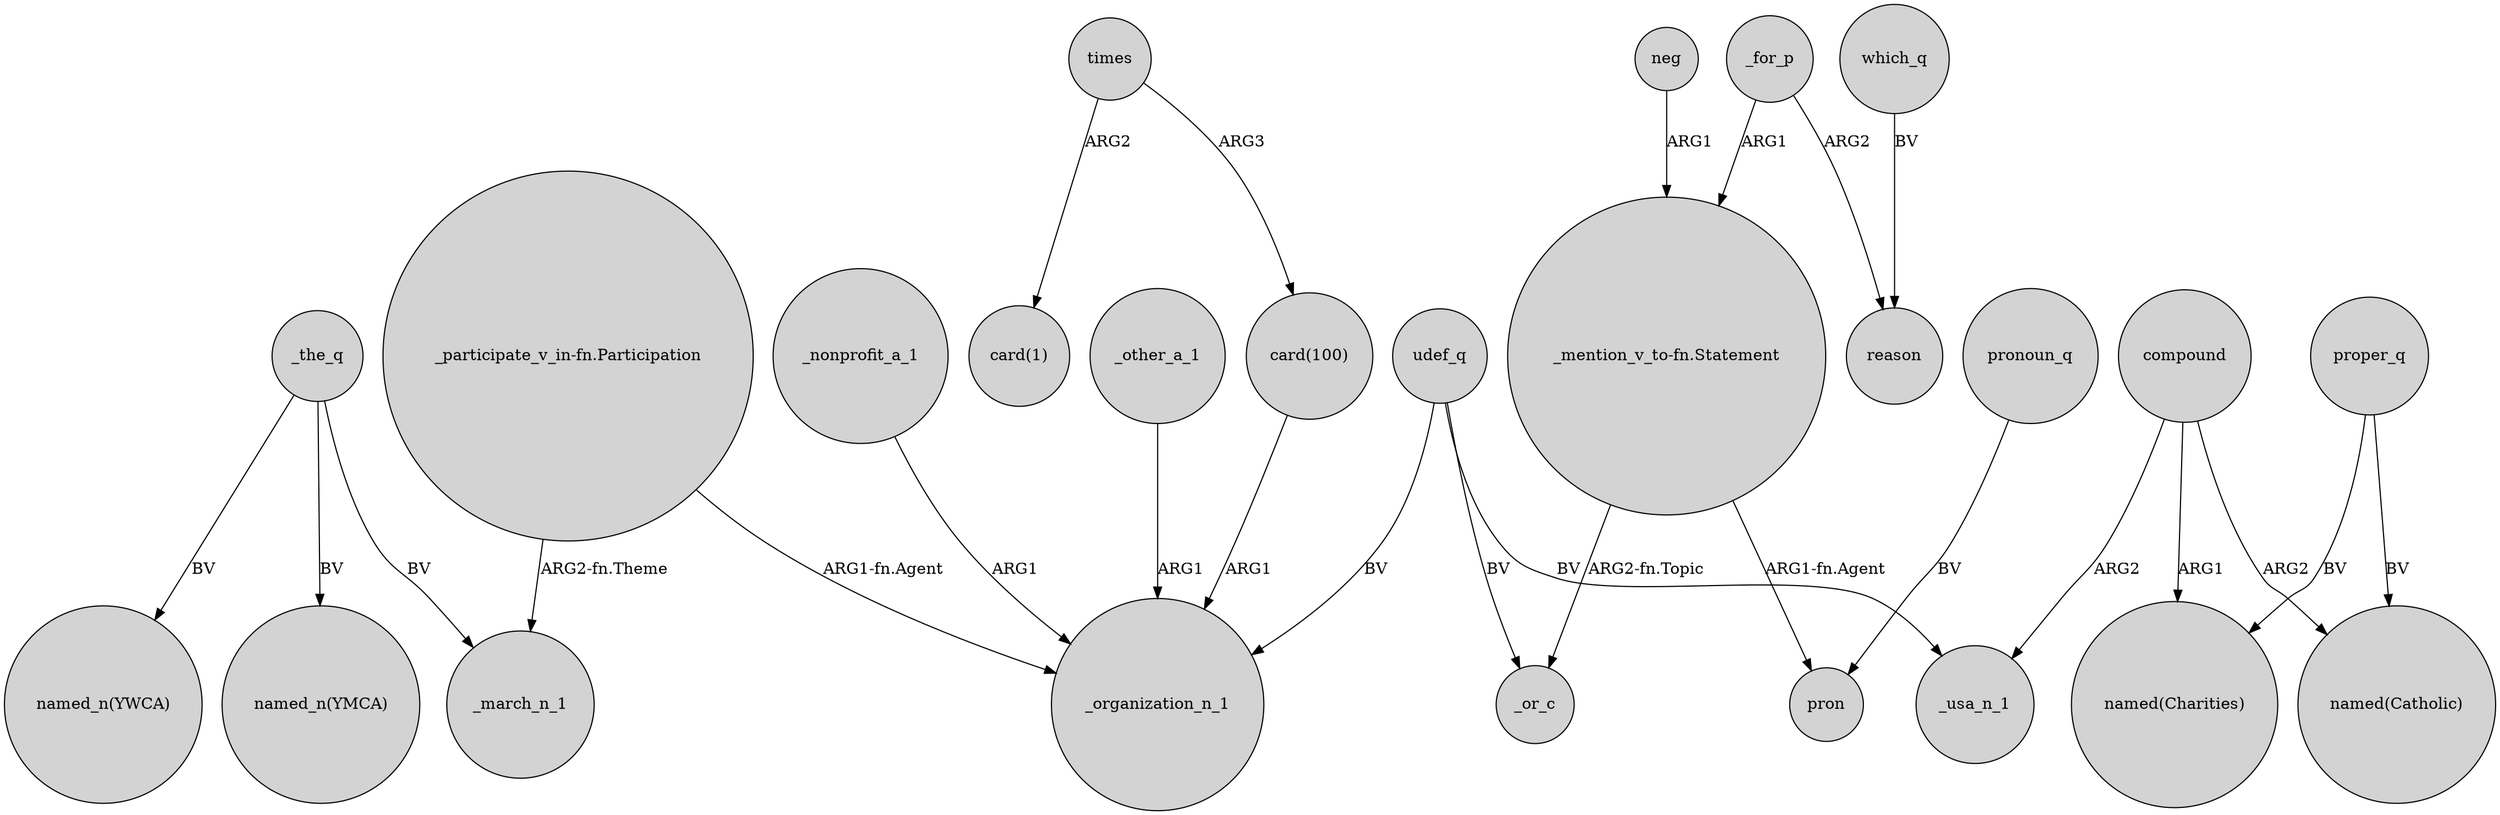 digraph {
	node [shape=circle style=filled]
	"_participate_v_in-fn.Participation" -> _march_n_1 [label="ARG2-fn.Theme"]
	"card(100)" -> _organization_n_1 [label=ARG1]
	"_mention_v_to-fn.Statement" -> _or_c [label="ARG2-fn.Topic"]
	compound -> "named(Catholic)" [label=ARG2]
	_other_a_1 -> _organization_n_1 [label=ARG1]
	neg -> "_mention_v_to-fn.Statement" [label=ARG1]
	"_mention_v_to-fn.Statement" -> pron [label="ARG1-fn.Agent"]
	times -> "card(100)" [label=ARG3]
	_for_p -> reason [label=ARG2]
	_for_p -> "_mention_v_to-fn.Statement" [label=ARG1]
	proper_q -> "named(Catholic)" [label=BV]
	compound -> "named(Charities)" [label=ARG1]
	udef_q -> _or_c [label=BV]
	udef_q -> _usa_n_1 [label=BV]
	compound -> _usa_n_1 [label=ARG2]
	which_q -> reason [label=BV]
	pronoun_q -> pron [label=BV]
	times -> "card(1)" [label=ARG2]
	_the_q -> "named_n(YWCA)" [label=BV]
	"_participate_v_in-fn.Participation" -> _organization_n_1 [label="ARG1-fn.Agent"]
	udef_q -> _organization_n_1 [label=BV]
	_the_q -> "named_n(YMCA)" [label=BV]
	_nonprofit_a_1 -> _organization_n_1 [label=ARG1]
	_the_q -> _march_n_1 [label=BV]
	proper_q -> "named(Charities)" [label=BV]
}

